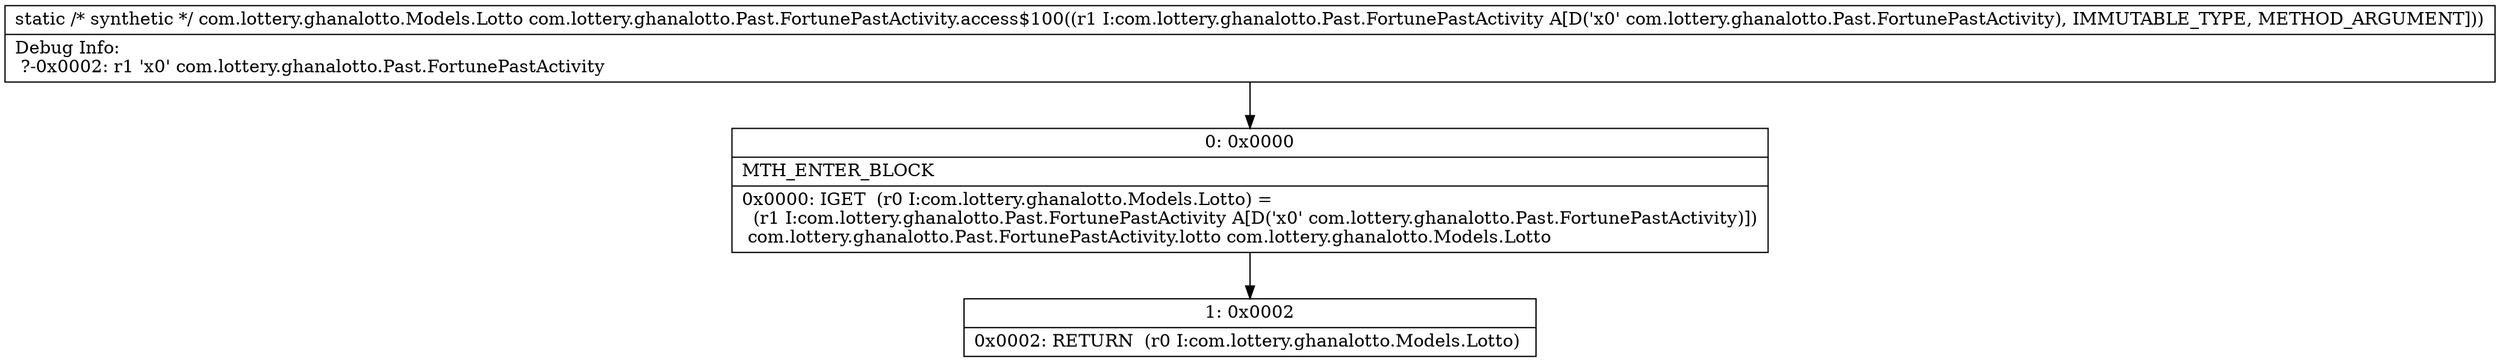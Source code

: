 digraph "CFG forcom.lottery.ghanalotto.Past.FortunePastActivity.access$100(Lcom\/lottery\/ghanalotto\/Past\/FortunePastActivity;)Lcom\/lottery\/ghanalotto\/Models\/Lotto;" {
Node_0 [shape=record,label="{0\:\ 0x0000|MTH_ENTER_BLOCK\l|0x0000: IGET  (r0 I:com.lottery.ghanalotto.Models.Lotto) = \l  (r1 I:com.lottery.ghanalotto.Past.FortunePastActivity A[D('x0' com.lottery.ghanalotto.Past.FortunePastActivity)])\l com.lottery.ghanalotto.Past.FortunePastActivity.lotto com.lottery.ghanalotto.Models.Lotto \l}"];
Node_1 [shape=record,label="{1\:\ 0x0002|0x0002: RETURN  (r0 I:com.lottery.ghanalotto.Models.Lotto) \l}"];
MethodNode[shape=record,label="{static \/* synthetic *\/ com.lottery.ghanalotto.Models.Lotto com.lottery.ghanalotto.Past.FortunePastActivity.access$100((r1 I:com.lottery.ghanalotto.Past.FortunePastActivity A[D('x0' com.lottery.ghanalotto.Past.FortunePastActivity), IMMUTABLE_TYPE, METHOD_ARGUMENT]))  | Debug Info:\l  ?\-0x0002: r1 'x0' com.lottery.ghanalotto.Past.FortunePastActivity\l}"];
MethodNode -> Node_0;
Node_0 -> Node_1;
}

